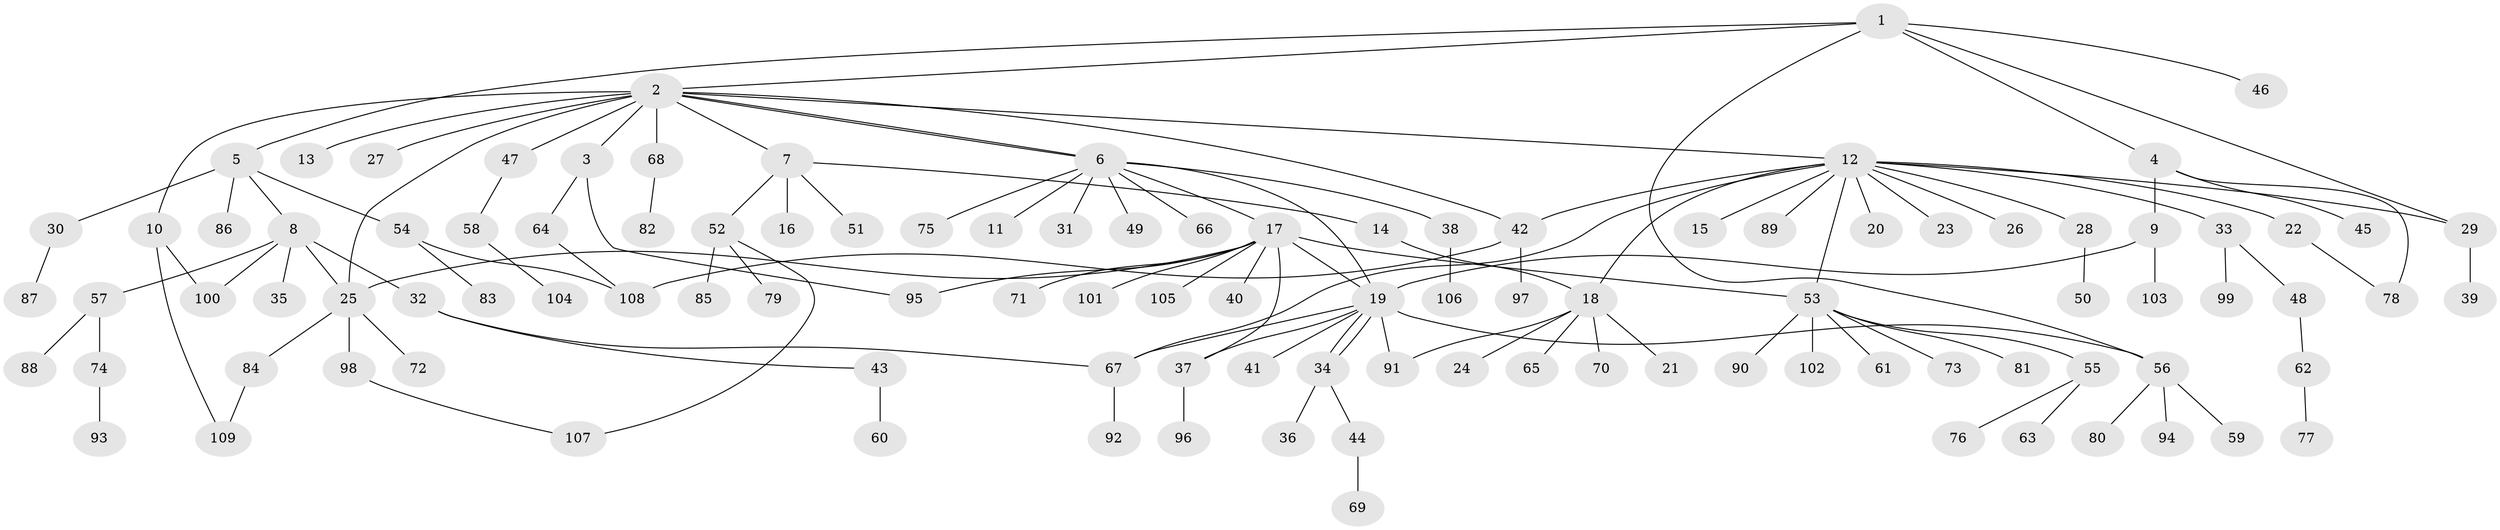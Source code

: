 // Generated by graph-tools (version 1.1) at 2025/49/03/09/25 03:49:56]
// undirected, 109 vertices, 130 edges
graph export_dot {
graph [start="1"]
  node [color=gray90,style=filled];
  1;
  2;
  3;
  4;
  5;
  6;
  7;
  8;
  9;
  10;
  11;
  12;
  13;
  14;
  15;
  16;
  17;
  18;
  19;
  20;
  21;
  22;
  23;
  24;
  25;
  26;
  27;
  28;
  29;
  30;
  31;
  32;
  33;
  34;
  35;
  36;
  37;
  38;
  39;
  40;
  41;
  42;
  43;
  44;
  45;
  46;
  47;
  48;
  49;
  50;
  51;
  52;
  53;
  54;
  55;
  56;
  57;
  58;
  59;
  60;
  61;
  62;
  63;
  64;
  65;
  66;
  67;
  68;
  69;
  70;
  71;
  72;
  73;
  74;
  75;
  76;
  77;
  78;
  79;
  80;
  81;
  82;
  83;
  84;
  85;
  86;
  87;
  88;
  89;
  90;
  91;
  92;
  93;
  94;
  95;
  96;
  97;
  98;
  99;
  100;
  101;
  102;
  103;
  104;
  105;
  106;
  107;
  108;
  109;
  1 -- 2;
  1 -- 4;
  1 -- 5;
  1 -- 29;
  1 -- 46;
  1 -- 56;
  2 -- 3;
  2 -- 6;
  2 -- 6;
  2 -- 7;
  2 -- 10;
  2 -- 12;
  2 -- 13;
  2 -- 25;
  2 -- 27;
  2 -- 42;
  2 -- 47;
  2 -- 68;
  3 -- 64;
  3 -- 95;
  4 -- 9;
  4 -- 45;
  4 -- 78;
  5 -- 8;
  5 -- 30;
  5 -- 54;
  5 -- 86;
  6 -- 11;
  6 -- 17;
  6 -- 19;
  6 -- 31;
  6 -- 38;
  6 -- 49;
  6 -- 66;
  6 -- 75;
  7 -- 14;
  7 -- 16;
  7 -- 51;
  7 -- 52;
  8 -- 25;
  8 -- 32;
  8 -- 35;
  8 -- 57;
  8 -- 100;
  9 -- 19;
  9 -- 103;
  10 -- 100;
  10 -- 109;
  12 -- 15;
  12 -- 18;
  12 -- 20;
  12 -- 22;
  12 -- 23;
  12 -- 26;
  12 -- 28;
  12 -- 29;
  12 -- 33;
  12 -- 42;
  12 -- 53;
  12 -- 67;
  12 -- 89;
  14 -- 18;
  17 -- 19;
  17 -- 25;
  17 -- 37;
  17 -- 40;
  17 -- 53;
  17 -- 71;
  17 -- 95;
  17 -- 101;
  17 -- 105;
  18 -- 21;
  18 -- 24;
  18 -- 65;
  18 -- 70;
  18 -- 91;
  19 -- 34;
  19 -- 34;
  19 -- 37;
  19 -- 41;
  19 -- 56;
  19 -- 67;
  19 -- 91;
  22 -- 78;
  25 -- 72;
  25 -- 84;
  25 -- 98;
  28 -- 50;
  29 -- 39;
  30 -- 87;
  32 -- 43;
  32 -- 67;
  33 -- 48;
  33 -- 99;
  34 -- 36;
  34 -- 44;
  37 -- 96;
  38 -- 106;
  42 -- 97;
  42 -- 108;
  43 -- 60;
  44 -- 69;
  47 -- 58;
  48 -- 62;
  52 -- 79;
  52 -- 85;
  52 -- 107;
  53 -- 55;
  53 -- 61;
  53 -- 73;
  53 -- 81;
  53 -- 90;
  53 -- 102;
  54 -- 83;
  54 -- 108;
  55 -- 63;
  55 -- 76;
  56 -- 59;
  56 -- 80;
  56 -- 94;
  57 -- 74;
  57 -- 88;
  58 -- 104;
  62 -- 77;
  64 -- 108;
  67 -- 92;
  68 -- 82;
  74 -- 93;
  84 -- 109;
  98 -- 107;
}
